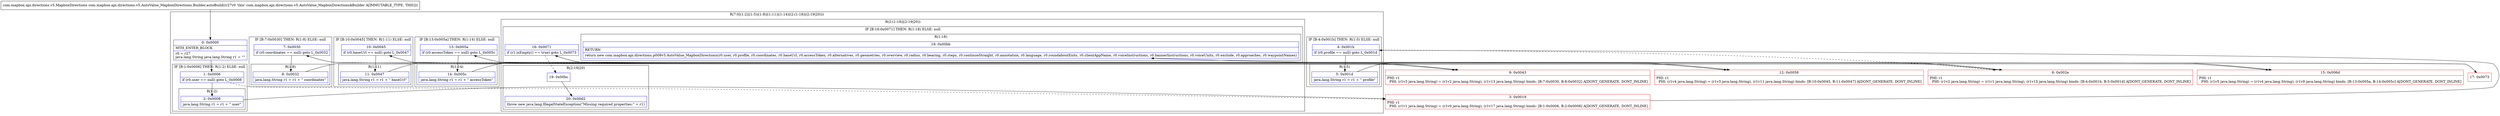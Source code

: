 digraph "CFG forcom.mapbox.api.directions.v5.AutoValue_MapboxDirections.Builder.autoBuild()Lcom\/mapbox\/api\/directions\/v5\/MapboxDirections;" {
subgraph cluster_Region_332024429 {
label = "R(7:0|(1:2)|(1:5)|(1:8)|(1:11)|(1:14)|(2:(1:18)|(2:19|20)))";
node [shape=record,color=blue];
Node_0 [shape=record,label="{0\:\ 0x0000|MTH_ENTER_BLOCK\l|r0 = r27\ljava.lang.String java.lang.String r1 = \"\"\l}"];
subgraph cluster_IfRegion_36183796 {
label = "IF [B:1:0x0006] THEN: R(1:2) ELSE: null";
node [shape=record,color=blue];
Node_1 [shape=record,label="{1\:\ 0x0006|if (r0.user == null) goto L_0x0008\l}"];
subgraph cluster_Region_1744860706 {
label = "R(1:2)";
node [shape=record,color=blue];
Node_2 [shape=record,label="{2\:\ 0x0008|java.lang.String r1 = r1 + \" user\"\l}"];
}
}
subgraph cluster_IfRegion_2113400339 {
label = "IF [B:4:0x001b] THEN: R(1:5) ELSE: null";
node [shape=record,color=blue];
Node_4 [shape=record,label="{4\:\ 0x001b|if (r0.profile == null) goto L_0x001d\l}"];
subgraph cluster_Region_1059492206 {
label = "R(1:5)";
node [shape=record,color=blue];
Node_5 [shape=record,label="{5\:\ 0x001d|java.lang.String r1 = r1 + \" profile\"\l}"];
}
}
subgraph cluster_IfRegion_1670651707 {
label = "IF [B:7:0x0030] THEN: R(1:8) ELSE: null";
node [shape=record,color=blue];
Node_7 [shape=record,label="{7\:\ 0x0030|if (r0.coordinates == null) goto L_0x0032\l}"];
subgraph cluster_Region_2122200558 {
label = "R(1:8)";
node [shape=record,color=blue];
Node_8 [shape=record,label="{8\:\ 0x0032|java.lang.String r1 = r1 + \" coordinates\"\l}"];
}
}
subgraph cluster_IfRegion_11711290 {
label = "IF [B:10:0x0045] THEN: R(1:11) ELSE: null";
node [shape=record,color=blue];
Node_10 [shape=record,label="{10\:\ 0x0045|if (r0.baseUrl == null) goto L_0x0047\l}"];
subgraph cluster_Region_1482958248 {
label = "R(1:11)";
node [shape=record,color=blue];
Node_11 [shape=record,label="{11\:\ 0x0047|java.lang.String r1 = r1 + \" baseUrl\"\l}"];
}
}
subgraph cluster_IfRegion_1118818918 {
label = "IF [B:13:0x005a] THEN: R(1:14) ELSE: null";
node [shape=record,color=blue];
Node_13 [shape=record,label="{13\:\ 0x005a|if (r0.accessToken == null) goto L_0x005c\l}"];
subgraph cluster_Region_364403001 {
label = "R(1:14)";
node [shape=record,color=blue];
Node_14 [shape=record,label="{14\:\ 0x005c|java.lang.String r1 = r1 + \" accessToken\"\l}"];
}
}
subgraph cluster_Region_15350614 {
label = "R(2:(1:18)|(2:19|20))";
node [shape=record,color=blue];
subgraph cluster_IfRegion_296769519 {
label = "IF [B:16:0x0071] THEN: R(1:18) ELSE: null";
node [shape=record,color=blue];
Node_16 [shape=record,label="{16\:\ 0x0071|if (r1.isEmpty() == true) goto L_0x0073\l}"];
subgraph cluster_Region_1136955831 {
label = "R(1:18)";
node [shape=record,color=blue];
Node_18 [shape=record,label="{18\:\ 0x00bb|RETURN\l|return new com.mapbox.api.directions.p008v5.AutoValue_MapboxDirections(r0.user, r0.profile, r0.coordinates, r0.baseUrl, r0.accessToken, r0.alternatives, r0.geometries, r0.overview, r0.radius, r0.bearing, r0.steps, r0.continueStraight, r0.annotation, r0.language, r0.roundaboutExits, r0.clientAppName, r0.voiceInstructions, r0.bannerInstructions, r0.voiceUnits, r0.exclude, r0.approaches, r0.waypointNames)\l}"];
}
}
subgraph cluster_Region_510579058 {
label = "R(2:19|20)";
node [shape=record,color=blue];
Node_19 [shape=record,label="{19\:\ 0x00bc}"];
Node_20 [shape=record,label="{20\:\ 0x00d2|throw new java.lang.IllegalStateException(\"Missing required properties:\" + r1)\l}"];
}
}
}
Node_3 [shape=record,color=red,label="{3\:\ 0x0019|PHI: r1 \l  PHI: (r1v1 java.lang.String) = (r1v0 java.lang.String), (r1v17 java.lang.String) binds: [B:1:0x0006, B:2:0x0008] A[DONT_GENERATE, DONT_INLINE]\l}"];
Node_6 [shape=record,color=red,label="{6\:\ 0x002e|PHI: r1 \l  PHI: (r1v2 java.lang.String) = (r1v1 java.lang.String), (r1v15 java.lang.String) binds: [B:4:0x001b, B:5:0x001d] A[DONT_GENERATE, DONT_INLINE]\l}"];
Node_9 [shape=record,color=red,label="{9\:\ 0x0043|PHI: r1 \l  PHI: (r1v3 java.lang.String) = (r1v2 java.lang.String), (r1v13 java.lang.String) binds: [B:7:0x0030, B:8:0x0032] A[DONT_GENERATE, DONT_INLINE]\l}"];
Node_12 [shape=record,color=red,label="{12\:\ 0x0058|PHI: r1 \l  PHI: (r1v4 java.lang.String) = (r1v3 java.lang.String), (r1v11 java.lang.String) binds: [B:10:0x0045, B:11:0x0047] A[DONT_GENERATE, DONT_INLINE]\l}"];
Node_15 [shape=record,color=red,label="{15\:\ 0x006d|PHI: r1 \l  PHI: (r1v5 java.lang.String) = (r1v4 java.lang.String), (r1v9 java.lang.String) binds: [B:13:0x005a, B:14:0x005c] A[DONT_GENERATE, DONT_INLINE]\l}"];
Node_17 [shape=record,color=red,label="{17\:\ 0x0073}"];
MethodNode[shape=record,label="{com.mapbox.api.directions.v5.MapboxDirections com.mapbox.api.directions.v5.AutoValue_MapboxDirections.Builder.autoBuild((r27v0 'this' com.mapbox.api.directions.v5.AutoValue_MapboxDirections$Builder A[IMMUTABLE_TYPE, THIS])) }"];
MethodNode -> Node_0;
Node_0 -> Node_1;
Node_1 -> Node_2;
Node_1 -> Node_3[style=dashed];
Node_2 -> Node_3;
Node_4 -> Node_5;
Node_4 -> Node_6[style=dashed];
Node_5 -> Node_6;
Node_7 -> Node_8;
Node_7 -> Node_9[style=dashed];
Node_8 -> Node_9;
Node_10 -> Node_11;
Node_10 -> Node_12[style=dashed];
Node_11 -> Node_12;
Node_13 -> Node_14;
Node_13 -> Node_15[style=dashed];
Node_14 -> Node_15;
Node_16 -> Node_17;
Node_16 -> Node_19[style=dashed];
Node_19 -> Node_20;
Node_3 -> Node_4;
Node_6 -> Node_7;
Node_9 -> Node_10;
Node_12 -> Node_13;
Node_15 -> Node_16;
Node_17 -> Node_18;
}

